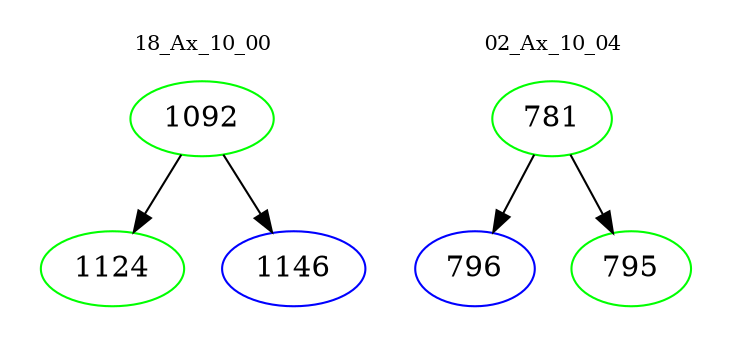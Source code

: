 digraph{
subgraph cluster_0 {
color = white
label = "18_Ax_10_00";
fontsize=10;
T0_1092 [label="1092", color="green"]
T0_1092 -> T0_1124 [color="black"]
T0_1124 [label="1124", color="green"]
T0_1092 -> T0_1146 [color="black"]
T0_1146 [label="1146", color="blue"]
}
subgraph cluster_1 {
color = white
label = "02_Ax_10_04";
fontsize=10;
T1_781 [label="781", color="green"]
T1_781 -> T1_796 [color="black"]
T1_796 [label="796", color="blue"]
T1_781 -> T1_795 [color="black"]
T1_795 [label="795", color="green"]
}
}
